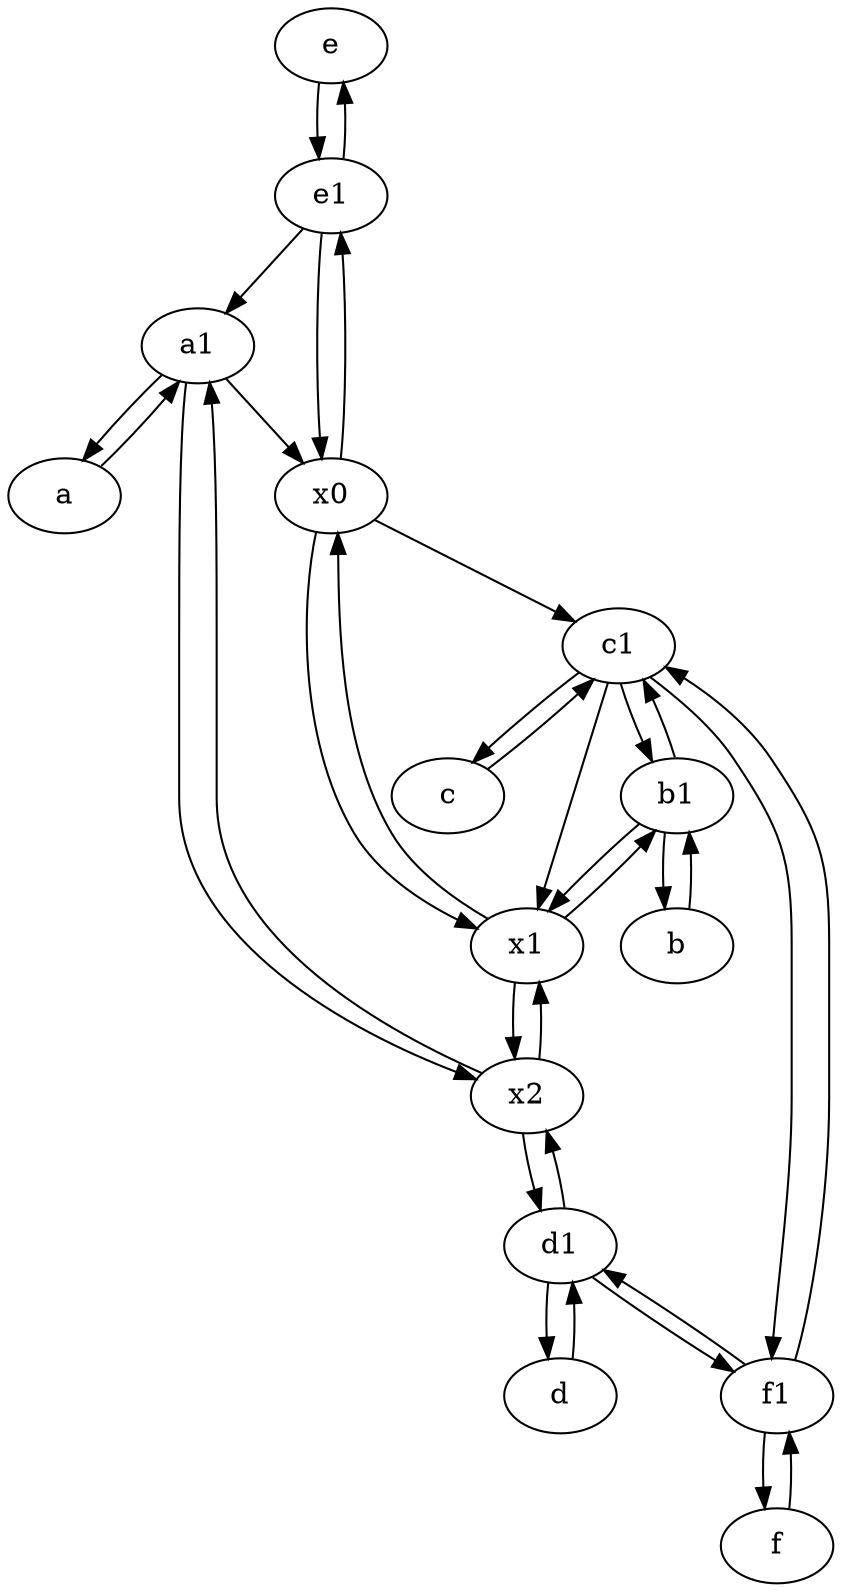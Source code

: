 digraph  {
	e [pos="30,50!"];
	x0;
	b1 [pos="45,20!"];
	c1 [pos="30,15!"];
	b [pos="50,20!"];
	d1 [pos="25,30!"];
	c [pos="20,10!"];
	a [pos="40,10!"];
	d [pos="20,30!"];
	x1;
	a1 [pos="40,15!"];
	x2;
	f1;
	e1 [pos="25,45!"];
	f [pos="15,45!"];
	x0 -> c1;
	d -> d1;
	e1 -> e;
	x2 -> d1;
	d1 -> x2;
	a -> a1;
	c1 -> f1;
	x2 -> x1;
	b1 -> c1;
	f1 -> c1;
	b -> b1;
	e1 -> x0;
	x2 -> a1;
	c1 -> b1;
	c1 -> c;
	f1 -> f;
	x0 -> x1;
	b1 -> b;
	f -> f1;
	a1 -> x0;
	a1 -> a;
	e1 -> a1;
	x1 -> b1;
	b1 -> x1;
	c1 -> x1;
	x0 -> e1;
	x1 -> x2;
	f1 -> d1;
	d1 -> f1;
	d1 -> d;
	x1 -> x0;
	e -> e1;
	c -> c1;
	a1 -> x2;

	}